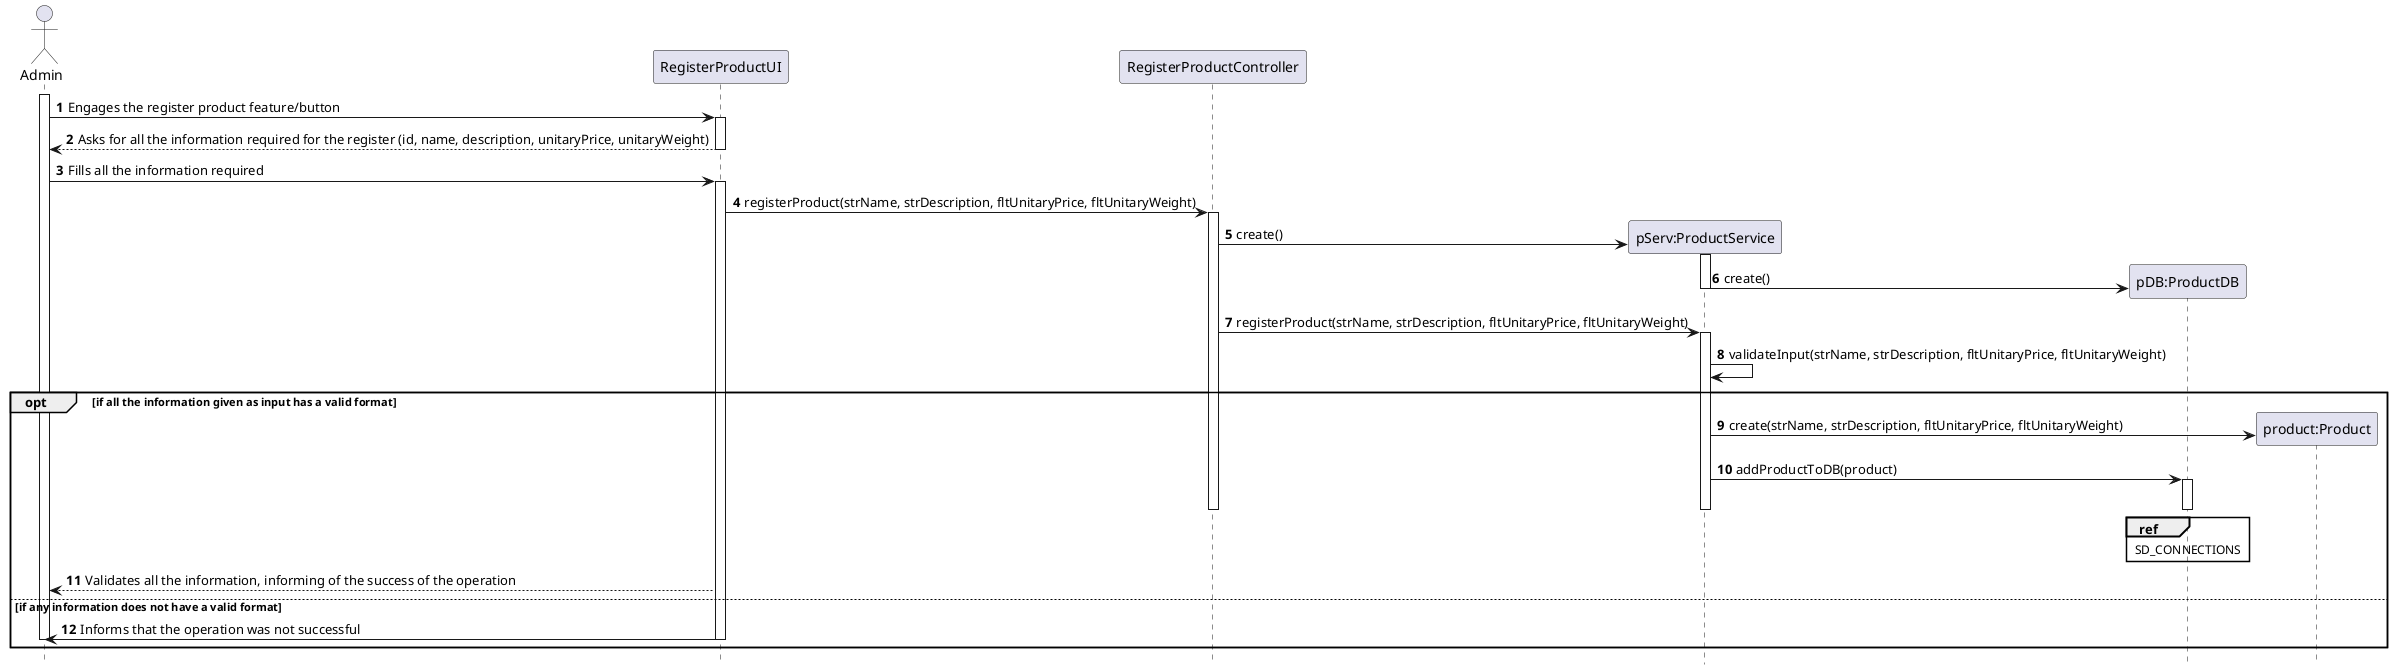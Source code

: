 @startuml
autonumber
hide footbox

actor "Admin" as U

participant "RegisterProductUI" as UI
participant "RegisterProductController" as CTRL
participant "pServ:ProductService" as SER
participant "pDB:ProductDB" as DB
participant "product:Product" as PROD

activate U
U -> UI : Engages the register product feature/button
activate UI
UI --> U : Asks for all the information required for the register (id, name, description, unitaryPrice, unitaryWeight)
deactivate UI
U -> UI : Fills all the information required
activate UI
UI -> CTRL : registerProduct(strName, strDescription, fltUnitaryPrice, fltUnitaryWeight)
activate CTRL
CTRL -> SER** : create()
activate SER
SER -> DB** : create()
deactivate SER
CTRL -> SER : registerProduct(strName, strDescription, fltUnitaryPrice, fltUnitaryWeight)
activate SER
SER -> SER : validateInput(strName, strDescription, fltUnitaryPrice, fltUnitaryWeight)
opt if all the information given as input has a valid format
SER -> PROD** : create(strName, strDescription, fltUnitaryPrice, fltUnitaryWeight)
SER -> DB : addProductToDB(product)
activate DB
deactivate DB
ref over DB
SD_CONNECTIONS
end ref
deactivate SER
deactivate CTRL
deactivate CTRL
UI --> U : Validates all the information, informing of the success of the operation
else if any information does not have a valid format
UI -> U : Informs that the operation was not successful
deactivate UI
deactivate U
end opt

@enduml